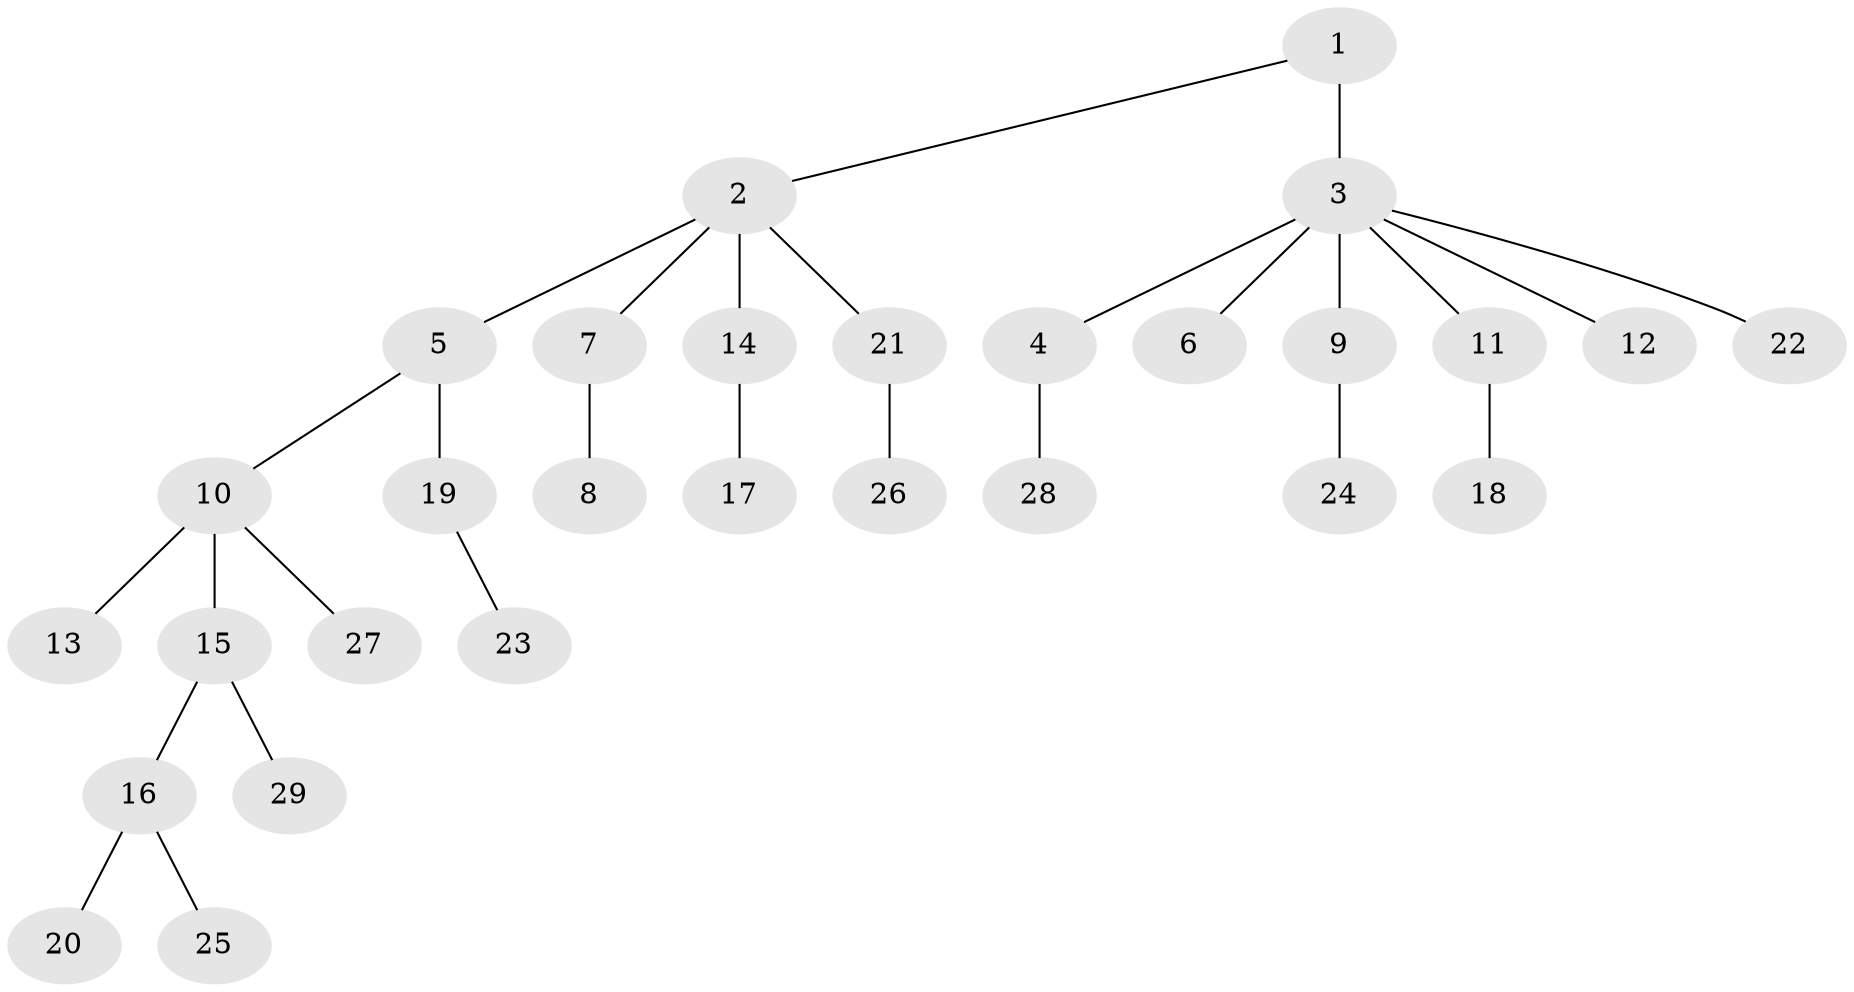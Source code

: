 // original degree distribution, {5: 0.018518518518518517, 4: 0.07407407407407407, 3: 0.16666666666666666, 7: 0.018518518518518517, 2: 0.2222222222222222, 1: 0.5}
// Generated by graph-tools (version 1.1) at 2025/36/03/09/25 02:36:49]
// undirected, 29 vertices, 28 edges
graph export_dot {
graph [start="1"]
  node [color=gray90,style=filled];
  1;
  2;
  3;
  4;
  5;
  6;
  7;
  8;
  9;
  10;
  11;
  12;
  13;
  14;
  15;
  16;
  17;
  18;
  19;
  20;
  21;
  22;
  23;
  24;
  25;
  26;
  27;
  28;
  29;
  1 -- 2 [weight=1.0];
  1 -- 3 [weight=3.0];
  2 -- 5 [weight=1.0];
  2 -- 7 [weight=1.0];
  2 -- 14 [weight=1.0];
  2 -- 21 [weight=1.0];
  3 -- 4 [weight=1.0];
  3 -- 6 [weight=1.0];
  3 -- 9 [weight=1.0];
  3 -- 11 [weight=1.0];
  3 -- 12 [weight=1.0];
  3 -- 22 [weight=1.0];
  4 -- 28 [weight=1.0];
  5 -- 10 [weight=1.0];
  5 -- 19 [weight=1.0];
  7 -- 8 [weight=2.0];
  9 -- 24 [weight=1.0];
  10 -- 13 [weight=2.0];
  10 -- 15 [weight=1.0];
  10 -- 27 [weight=1.0];
  11 -- 18 [weight=1.0];
  14 -- 17 [weight=1.0];
  15 -- 16 [weight=1.0];
  15 -- 29 [weight=1.0];
  16 -- 20 [weight=1.0];
  16 -- 25 [weight=1.0];
  19 -- 23 [weight=1.0];
  21 -- 26 [weight=1.0];
}
